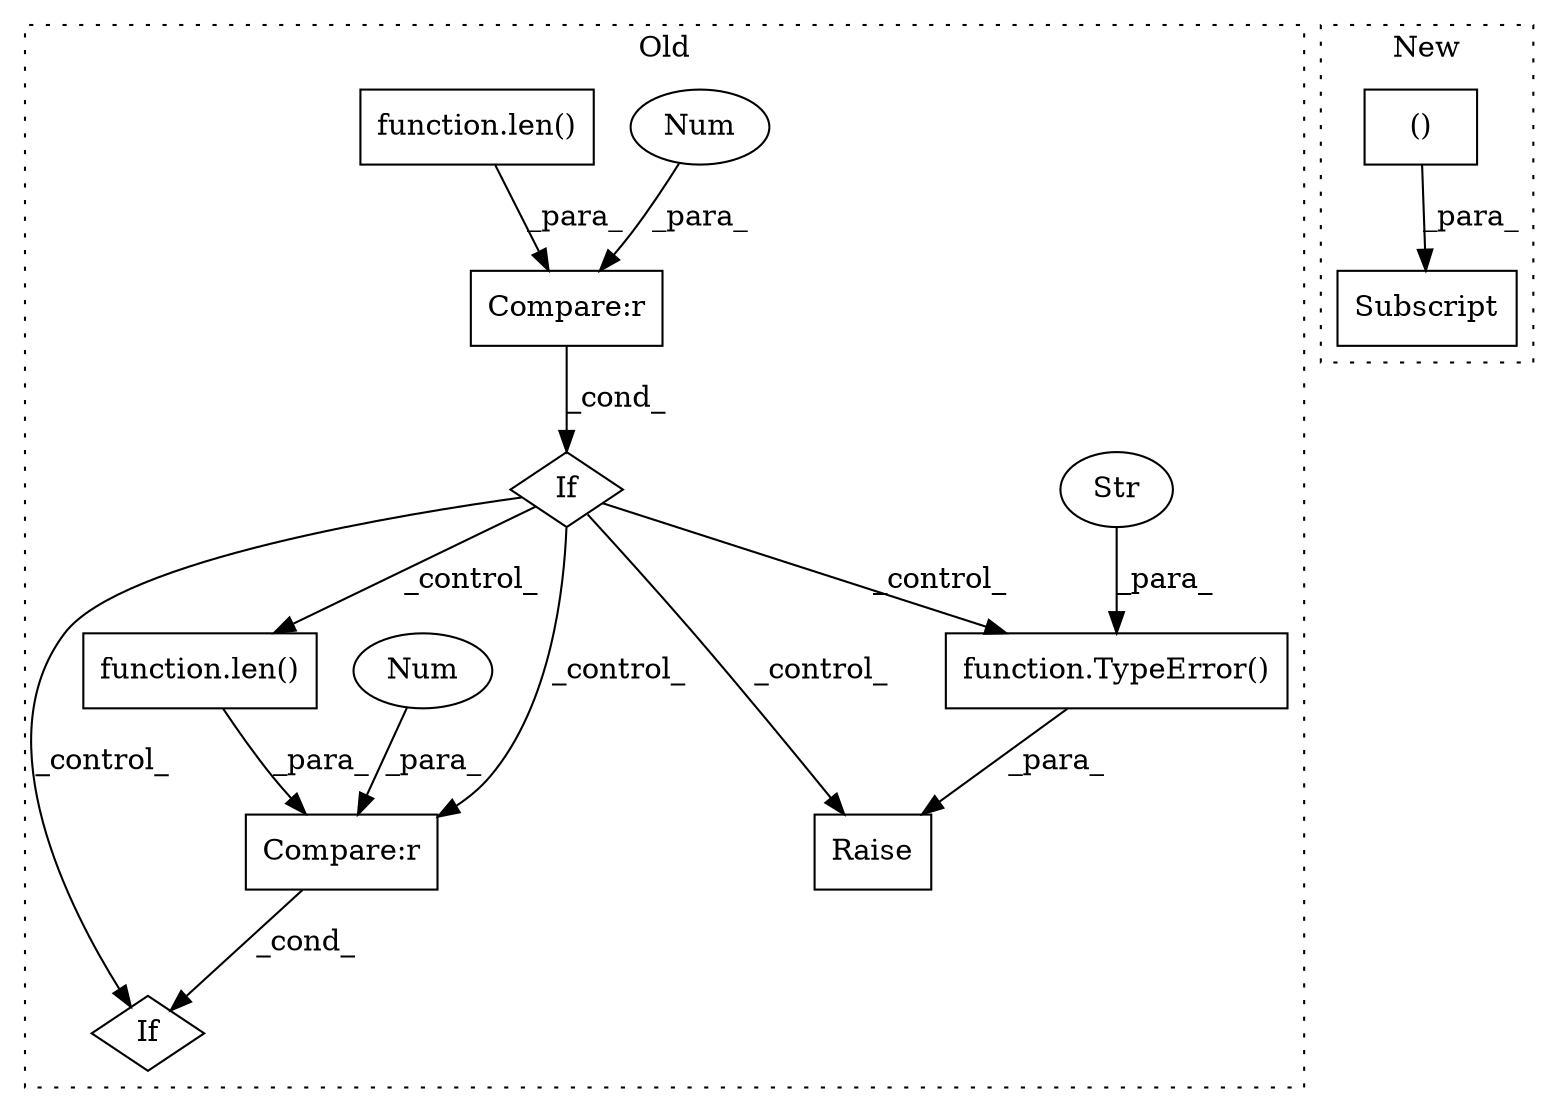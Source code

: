 digraph G {
subgraph cluster0 {
1 [label="function.TypeError()" a="75" s="6599,6643" l="10,1" shape="box"];
3 [label="Raise" a="91" s="6593" l="6" shape="box"];
4 [label="Str" a="66" s="6609" l="34" shape="ellipse"];
5 [label="If" a="96" s="6506" l="3" shape="diamond"];
6 [label="Compare:r" a="40" s="6509" l="15" shape="box"];
7 [label="Num" a="76" s="6523" l="1" shape="ellipse"];
8 [label="function.len()" a="75" s="6509,6519" l="4,1" shape="box"];
9 [label="If" a="96" s="6957" l="3" shape="diamond"];
10 [label="Compare:r" a="40" s="6985" l="17" shape="box"];
12 [label="Num" a="76" s="7001" l="1" shape="ellipse"];
13 [label="function.len()" a="75" s="6985,6997" l="4,1" shape="box"];
label = "Old";
style="dotted";
}
subgraph cluster1 {
2 [label="Subscript" a="63" s="6729,0" l="72,0" shape="box"];
11 [label="()" a="54" s="6765" l="35" shape="box"];
label = "New";
style="dotted";
}
1 -> 3 [label="_para_"];
4 -> 1 [label="_para_"];
5 -> 3 [label="_control_"];
5 -> 13 [label="_control_"];
5 -> 1 [label="_control_"];
5 -> 9 [label="_control_"];
5 -> 10 [label="_control_"];
6 -> 5 [label="_cond_"];
7 -> 6 [label="_para_"];
8 -> 6 [label="_para_"];
10 -> 9 [label="_cond_"];
11 -> 2 [label="_para_"];
12 -> 10 [label="_para_"];
13 -> 10 [label="_para_"];
}